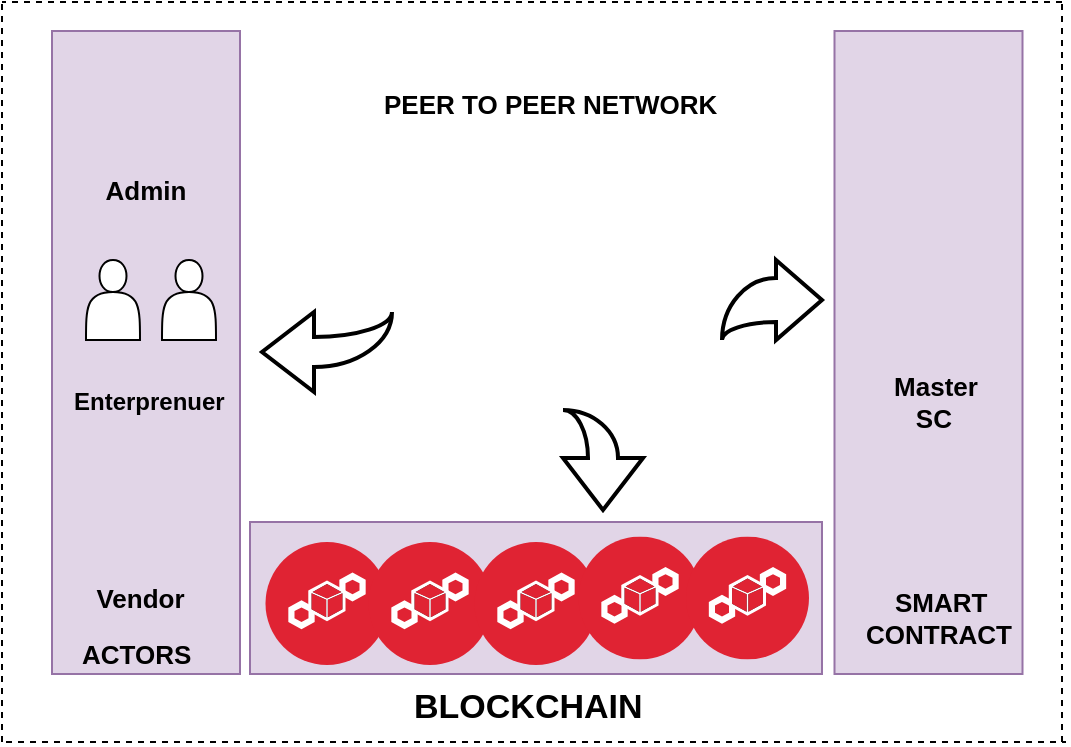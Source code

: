 <mxfile version="12.6.2" type="github"><diagram id="cOCxFyrt02tyIyS1aMka" name="Page-2"><mxGraphModel dx="1108" dy="450" grid="1" gridSize="10" guides="1" tooltips="1" connect="1" arrows="1" fold="1" page="0" pageScale="1" pageWidth="850" pageHeight="1100" math="0" shadow="0"><root><mxCell id="PW8e9RwXkeBBtSyODQM2-0"/><mxCell id="PW8e9RwXkeBBtSyODQM2-1" parent="PW8e9RwXkeBBtSyODQM2-0"/><mxCell id="Rb1WVnpLDH-HeBq48X_f-28" value="" style="rounded=0;whiteSpace=wrap;html=1;glass=0;fillColor=#e1d5e7;strokeColor=#9673a6;direction=south;" parent="PW8e9RwXkeBBtSyODQM2-1" vertex="1"><mxGeometry x="204" y="580" width="286" height="76" as="geometry"/></mxCell><mxCell id="Rb1WVnpLDH-HeBq48X_f-25" value="" style="rounded=0;whiteSpace=wrap;html=1;glass=0;fillColor=#e1d5e7;strokeColor=#9673a6;" parent="PW8e9RwXkeBBtSyODQM2-1" vertex="1"><mxGeometry x="496.25" y="334.5" width="94" height="321.5" as="geometry"/></mxCell><mxCell id="b2Rgdjlpps4objdIyF6i-37" value="" style="shape=image;html=1;verticalAlign=top;verticalLabelPosition=bottom;labelBackgroundColor=#ffffff;imageAspect=0;aspect=fixed;image=https://cdn2.iconfinder.com/data/icons/analytic-investment-and-balanced-scorecard/512/631_Business_certificate_contract_degree_document-128.png;rounded=0;glass=0;fillColor=#ffffff;imageBorder=none;imageBackground=none;" parent="PW8e9RwXkeBBtSyODQM2-1" vertex="1"><mxGeometry x="504" y="417.75" width="84.5" height="84.5" as="geometry"/></mxCell><mxCell id="b2Rgdjlpps4objdIyF6i-0" value="" style="rounded=0;whiteSpace=wrap;html=1;glass=0;fillColor=#e1d5e7;strokeColor=#9673a6;" parent="PW8e9RwXkeBBtSyODQM2-1" vertex="1"><mxGeometry x="105" y="334.5" width="94" height="321.5" as="geometry"/></mxCell><mxCell id="b2Rgdjlpps4objdIyF6i-12" value="&lt;b&gt;Enterprenuer&lt;/b&gt;" style="text;html=1;resizable=0;points=[];autosize=1;align=left;verticalAlign=top;spacingTop=-4;" parent="PW8e9RwXkeBBtSyODQM2-1" vertex="1"><mxGeometry x="114" y="510" width="90" height="20" as="geometry"/></mxCell><mxCell id="b2Rgdjlpps4objdIyF6i-13" value="" style="shape=actor;whiteSpace=wrap;html=1;rounded=0;glass=0;fillColor=#ffffff;" parent="PW8e9RwXkeBBtSyODQM2-1" vertex="1"><mxGeometry x="122" y="449" width="27" height="40" as="geometry"/></mxCell><mxCell id="b2Rgdjlpps4objdIyF6i-15" value="" style="shape=actor;whiteSpace=wrap;html=1;rounded=0;glass=0;fillColor=#ffffff;" parent="PW8e9RwXkeBBtSyODQM2-1" vertex="1"><mxGeometry x="160" y="449" width="27" height="40" as="geometry"/></mxCell><mxCell id="b2Rgdjlpps4objdIyF6i-16" value="" style="shape=image;html=1;verticalAlign=top;verticalLabelPosition=bottom;labelBackgroundColor=#ffffff;imageAspect=0;aspect=fixed;image=https://cdn4.iconfinder.com/data/icons/essential-app-2/16/user-avatar-human-admin-login-128.png;rounded=0;glass=0;fillColor=#ffffff;" parent="PW8e9RwXkeBBtSyODQM2-1" vertex="1"><mxGeometry x="114" y="350.5" width="38" height="38" as="geometry"/></mxCell><mxCell id="b2Rgdjlpps4objdIyF6i-17" value="" style="shape=image;html=1;verticalAlign=top;verticalLabelPosition=bottom;labelBackgroundColor=#ffffff;imageAspect=0;aspect=fixed;image=https://cdn4.iconfinder.com/data/icons/essential-app-2/16/user-avatar-human-admin-login-128.png;rounded=0;glass=0;fillColor=#ffffff;" parent="PW8e9RwXkeBBtSyODQM2-1" vertex="1"><mxGeometry x="156" y="350.5" width="38" height="38" as="geometry"/></mxCell><mxCell id="b2Rgdjlpps4objdIyF6i-22" value="" style="shape=image;html=1;verticalAlign=top;verticalLabelPosition=bottom;labelBackgroundColor=#ffffff;imageAspect=0;image=https://cdn0.iconfinder.com/data/icons/blockchain-classic/256/Qtum-128.png;rounded=0;glass=0;fillColor=#ffffff;" parent="PW8e9RwXkeBBtSyODQM2-1" vertex="1"><mxGeometry x="280" y="400" width="160" height="120" as="geometry"/></mxCell><mxCell id="b2Rgdjlpps4objdIyF6i-23" value="" style="perimeter=ellipsePerimeter;html=1;align=center;shadow=0;dashed=0;fontColor=#4277BB;labelBackgroundColor=#ffffff;fontSize=12;spacingTop=3;image;image=img/lib/ibm/security/blockchain_security_service.svg;rounded=0;glass=0;fillColor=#ffffff;" parent="PW8e9RwXkeBBtSyODQM2-1" vertex="1"><mxGeometry x="176" y="590" width="133" height="61.5" as="geometry"/></mxCell><mxCell id="b2Rgdjlpps4objdIyF6i-32" value="&lt;b&gt;&lt;font style=&quot;font-size: 17px&quot;&gt;BLOCKCHAIN&lt;/font&gt;&lt;/b&gt;" style="text;html=1;resizable=0;points=[];autosize=1;align=left;verticalAlign=top;spacingTop=-4;" parent="PW8e9RwXkeBBtSyODQM2-1" vertex="1"><mxGeometry x="283.5" y="660" width="130" height="20" as="geometry"/></mxCell><mxCell id="b2Rgdjlpps4objdIyF6i-33" value="&lt;b&gt;&lt;font style=&quot;font-size: 13px&quot;&gt;PEER TO PEER NETWORK&lt;/font&gt;&lt;/b&gt;" style="text;html=1;resizable=0;points=[];autosize=1;align=left;verticalAlign=top;spacingTop=-4;" parent="PW8e9RwXkeBBtSyODQM2-1" vertex="1"><mxGeometry x="269" y="361" width="180" height="20" as="geometry"/></mxCell><mxCell id="b2Rgdjlpps4objdIyF6i-44" value="" style="html=1;shadow=0;dashed=0;align=center;verticalAlign=middle;shape=mxgraph.arrows2.jumpInArrow;dy=7.5;dx=26;arrowHead=52;rounded=0;glass=0;strokeWidth=2;fillColor=none;rotation=0;direction=south;" parent="PW8e9RwXkeBBtSyODQM2-1" vertex="1"><mxGeometry x="360.5" y="524" width="40" height="50" as="geometry"/></mxCell><mxCell id="b2Rgdjlpps4objdIyF6i-45" value="" style="html=1;shadow=0;dashed=0;align=center;verticalAlign=middle;shape=mxgraph.arrows2.jumpInArrow;dy=7.5;dx=26;arrowHead=52;rounded=0;glass=0;strokeWidth=2;fillColor=none;rotation=0;direction=west;" parent="PW8e9RwXkeBBtSyODQM2-1" vertex="1"><mxGeometry x="210" y="475" width="65" height="40" as="geometry"/></mxCell><mxCell id="b2Rgdjlpps4objdIyF6i-46" value="" style="html=1;shadow=0;dashed=0;align=center;verticalAlign=middle;shape=mxgraph.arrows2.jumpInArrow;dy=11;dx=23;arrowHead=52;rounded=0;glass=0;strokeWidth=2;fillColor=none;rotation=0;direction=east;" parent="PW8e9RwXkeBBtSyODQM2-1" vertex="1"><mxGeometry x="440" y="449" width="50" height="40" as="geometry"/></mxCell><mxCell id="b2Rgdjlpps4objdIyF6i-47" value="&lt;b&gt;&lt;font style=&quot;font-size: 13px&quot;&gt;ACTORS&lt;/font&gt;&lt;/b&gt;" style="text;html=1;resizable=0;points=[];autosize=1;align=left;verticalAlign=top;spacingTop=-4;" parent="PW8e9RwXkeBBtSyODQM2-1" vertex="1"><mxGeometry x="118" y="636" width="70" height="20" as="geometry"/></mxCell><mxCell id="19xdHQp_RGY012QDKlh0-3" value="&lt;span style=&quot;font-size: 13px&quot;&gt;&lt;b&gt;&amp;nbsp; &amp;nbsp; SMART &lt;br&gt;CONTRACT&lt;/b&gt;&lt;/span&gt;" style="text;html=1;resizable=0;points=[];autosize=1;align=left;verticalAlign=top;spacingTop=-4;" parent="PW8e9RwXkeBBtSyODQM2-1" vertex="1"><mxGeometry x="509.75" y="610" width="90" height="30" as="geometry"/></mxCell><mxCell id="19xdHQp_RGY012QDKlh0-7" value="" style="endArrow=none;dashed=1;html=1;" parent="PW8e9RwXkeBBtSyODQM2-1" edge="1"><mxGeometry width="50" height="50" relative="1" as="geometry"><mxPoint x="82" y="690" as="sourcePoint"/><mxPoint x="612" y="690" as="targetPoint"/></mxGeometry></mxCell><mxCell id="19xdHQp_RGY012QDKlh0-8" value="" style="endArrow=none;dashed=1;html=1;" parent="PW8e9RwXkeBBtSyODQM2-1" edge="1"><mxGeometry width="50" height="50" relative="1" as="geometry"><mxPoint x="610" y="320" as="sourcePoint"/><mxPoint x="80" y="320" as="targetPoint"/></mxGeometry></mxCell><mxCell id="Rb1WVnpLDH-HeBq48X_f-5" value="" style="perimeter=ellipsePerimeter;html=1;align=center;shadow=0;dashed=0;fontColor=#4277BB;labelBackgroundColor=#ffffff;fontSize=12;spacingTop=3;image;image=img/lib/ibm/security/blockchain_security_service.svg;rounded=0;glass=0;fillColor=#ffffff;" parent="PW8e9RwXkeBBtSyODQM2-1" vertex="1"><mxGeometry x="227.5" y="590" width="133" height="61.5" as="geometry"/></mxCell><mxCell id="Rb1WVnpLDH-HeBq48X_f-6" value="" style="perimeter=ellipsePerimeter;html=1;align=center;shadow=0;dashed=0;fontColor=#4277BB;labelBackgroundColor=#ffffff;fontSize=12;spacingTop=3;image;image=img/lib/ibm/security/blockchain_security_service.svg;rounded=0;glass=0;fillColor=#ffffff;" parent="PW8e9RwXkeBBtSyODQM2-1" vertex="1"><mxGeometry x="280.5" y="590" width="133" height="61.5" as="geometry"/></mxCell><mxCell id="Rb1WVnpLDH-HeBq48X_f-7" value="" style="perimeter=ellipsePerimeter;html=1;align=center;shadow=0;dashed=0;fontColor=#4277BB;labelBackgroundColor=#ffffff;fontSize=12;spacingTop=3;image;image=img/lib/ibm/security/blockchain_security_service.svg;rounded=0;glass=0;fillColor=#ffffff;" parent="PW8e9RwXkeBBtSyODQM2-1" vertex="1"><mxGeometry x="332.5" y="587.25" width="133" height="61.5" as="geometry"/></mxCell><mxCell id="Rb1WVnpLDH-HeBq48X_f-8" value="" style="perimeter=ellipsePerimeter;html=1;align=center;shadow=0;dashed=0;fontColor=#4277BB;labelBackgroundColor=#ffffff;fontSize=12;spacingTop=3;image;image=img/lib/ibm/security/blockchain_security_service.svg;rounded=0;glass=0;fillColor=#ffffff;" parent="PW8e9RwXkeBBtSyODQM2-1" vertex="1"><mxGeometry x="386.25" y="587.25" width="133" height="61.5" as="geometry"/></mxCell><mxCell id="Rb1WVnpLDH-HeBq48X_f-9" value="" style="shape=image;html=1;verticalAlign=top;verticalLabelPosition=bottom;labelBackgroundColor=#ffffff;imageAspect=0;aspect=fixed;image=https://cdn4.iconfinder.com/data/icons/app-custom-ui-1/48/Account-128.png" parent="PW8e9RwXkeBBtSyODQM2-1" vertex="1"><mxGeometry x="109" y="550" width="40" height="40" as="geometry"/></mxCell><mxCell id="Rb1WVnpLDH-HeBq48X_f-10" value="" style="shape=image;html=1;verticalAlign=top;verticalLabelPosition=bottom;labelBackgroundColor=#ffffff;imageAspect=0;aspect=fixed;image=https://cdn4.iconfinder.com/data/icons/app-custom-ui-1/48/Account-128.png" parent="PW8e9RwXkeBBtSyODQM2-1" vertex="1"><mxGeometry x="155" y="550" width="40" height="40" as="geometry"/></mxCell><mxCell id="Rb1WVnpLDH-HeBq48X_f-11" value="&lt;span style=&quot;font-size: 13px&quot;&gt;&lt;b&gt;&amp;nbsp; Vendor&lt;/b&gt;&lt;/span&gt;" style="text;html=1;resizable=0;points=[];autosize=1;align=left;verticalAlign=top;spacingTop=-4;" parent="PW8e9RwXkeBBtSyODQM2-1" vertex="1"><mxGeometry x="118" y="608" width="70" height="20" as="geometry"/></mxCell><mxCell id="Rb1WVnpLDH-HeBq48X_f-14" value="&lt;span style=&quot;font-size: 13px&quot;&gt;&lt;b&gt;&amp;nbsp; Admin&lt;/b&gt;&lt;/span&gt;" style="text;html=1;resizable=0;points=[];autosize=1;align=left;verticalAlign=top;spacingTop=-4;" parent="PW8e9RwXkeBBtSyODQM2-1" vertex="1"><mxGeometry x="123" y="403.5" width="60" height="20" as="geometry"/></mxCell><mxCell id="Rb1WVnpLDH-HeBq48X_f-15" value="" style="endArrow=none;html=1;fillColor=#e1d5e7;strokeColor=none;" parent="PW8e9RwXkeBBtSyODQM2-1" edge="1"><mxGeometry width="50" height="50" relative="1" as="geometry"><mxPoint x="500" y="340" as="sourcePoint"/><mxPoint x="500" y="662" as="targetPoint"/><Array as="points"/></mxGeometry></mxCell><mxCell id="Rb1WVnpLDH-HeBq48X_f-26" value="&lt;span style=&quot;font-size: 13px&quot;&gt;&lt;b&gt;&amp;nbsp; &amp;nbsp; &amp;nbsp;Master&lt;br&gt;&amp;nbsp; &amp;nbsp; &amp;nbsp; &amp;nbsp; SC&lt;br&gt;&lt;/b&gt;&lt;/span&gt;" style="text;html=1;resizable=0;points=[];autosize=1;align=left;verticalAlign=top;spacingTop=-4;" parent="PW8e9RwXkeBBtSyODQM2-1" vertex="1"><mxGeometry x="506.25" y="502.25" width="80" height="30" as="geometry"/></mxCell><mxCell id="Rb1WVnpLDH-HeBq48X_f-29" value="" style="endArrow=none;dashed=1;html=1;" parent="PW8e9RwXkeBBtSyODQM2-1" edge="1"><mxGeometry width="50" height="50" relative="1" as="geometry"><mxPoint x="80" y="690" as="sourcePoint"/><mxPoint x="80" y="320" as="targetPoint"/></mxGeometry></mxCell><mxCell id="Rb1WVnpLDH-HeBq48X_f-31" value="" style="endArrow=none;dashed=1;html=1;" parent="PW8e9RwXkeBBtSyODQM2-1" edge="1"><mxGeometry width="50" height="50" relative="1" as="geometry"><mxPoint x="610" y="690" as="sourcePoint"/><mxPoint x="610" y="320" as="targetPoint"/></mxGeometry></mxCell></root></mxGraphModel></diagram></mxfile>